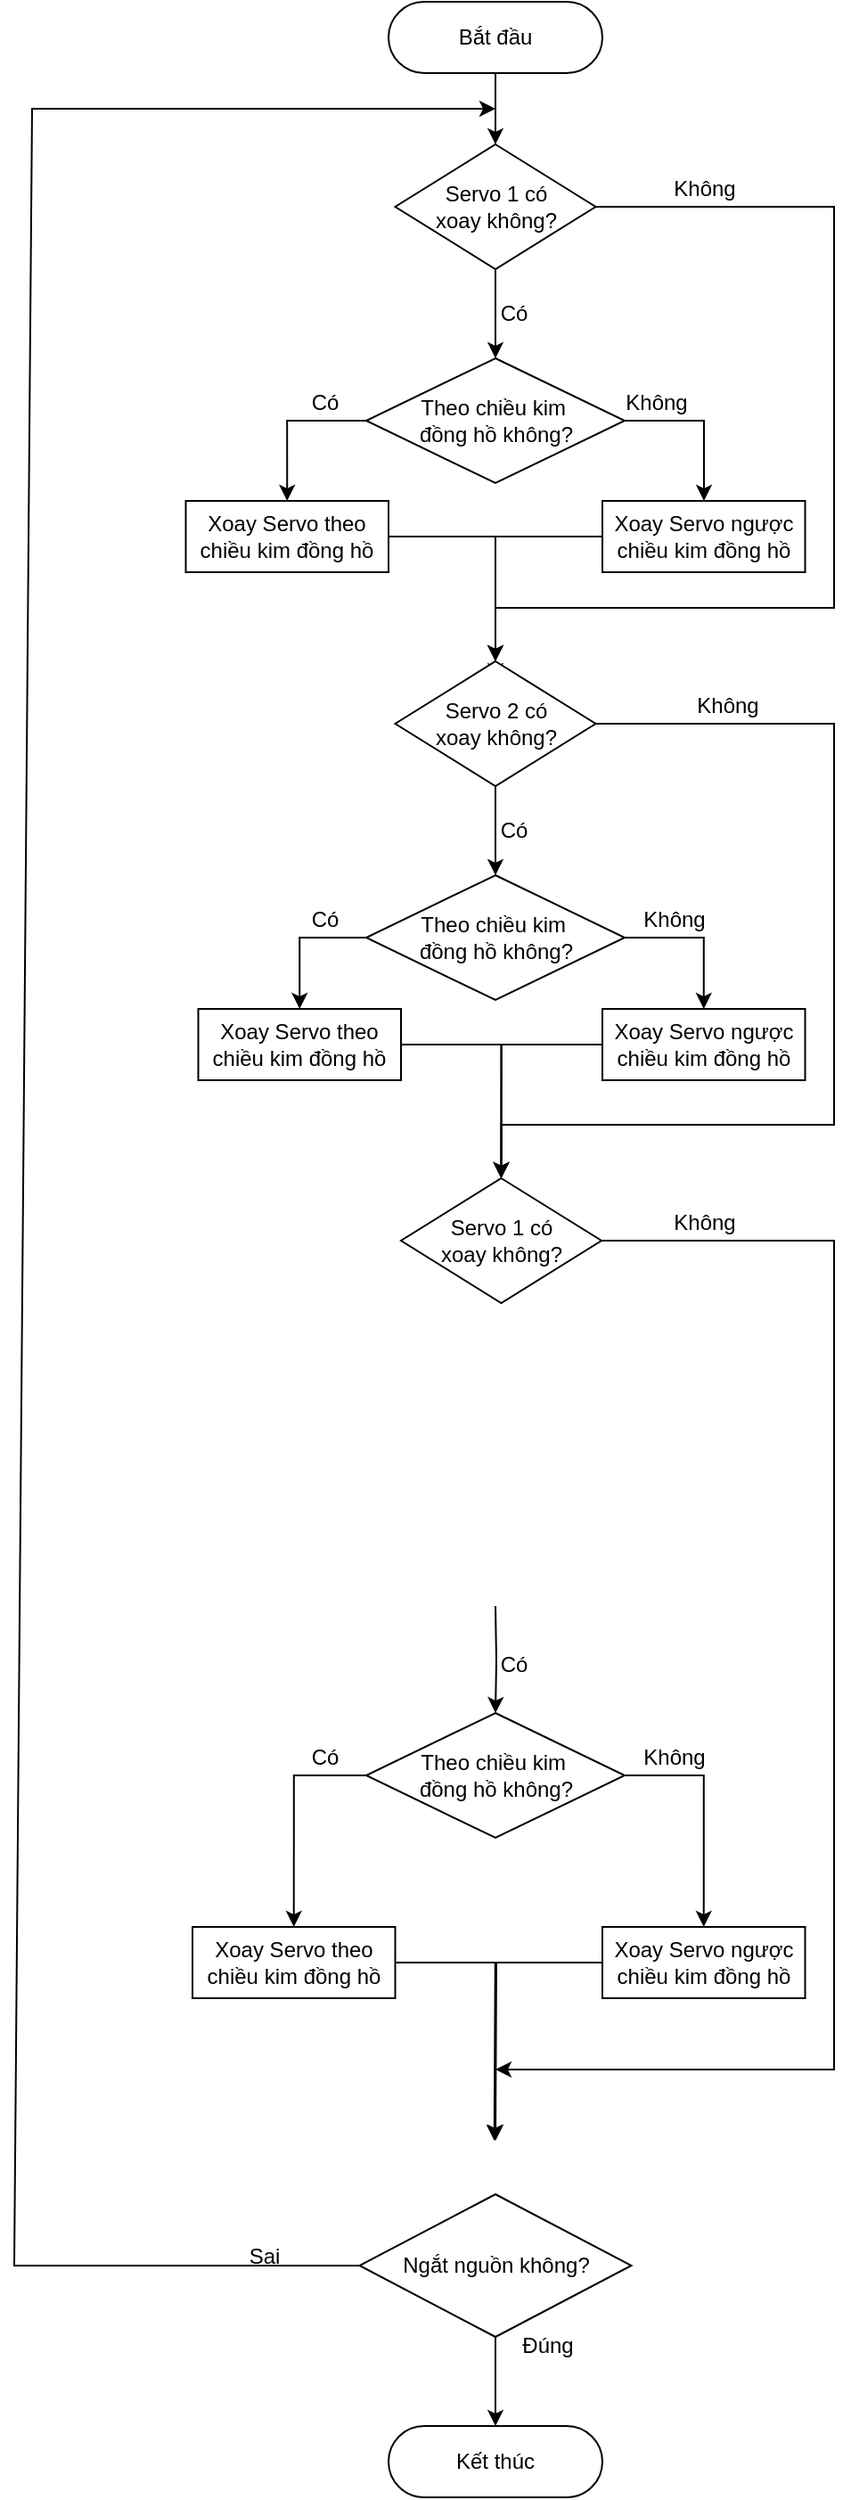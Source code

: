<mxfile version="24.7.4">
  <diagram name="Page-1" id="16m1Tkc_4PqnQjn7PURB">
    <mxGraphModel dx="926" dy="1600" grid="1" gridSize="10" guides="1" tooltips="1" connect="1" arrows="1" fold="1" page="1" pageScale="1" pageWidth="827" pageHeight="1169" math="0" shadow="0">
      <root>
        <mxCell id="0" />
        <mxCell id="1" parent="0" />
        <mxCell id="2b9hVAnZYSUjPu87Jhxw-5" style="edgeStyle=orthogonalEdgeStyle;rounded=0;orthogonalLoop=1;jettySize=auto;html=1;entryX=0.5;entryY=0;entryDx=0;entryDy=0;" edge="1" parent="1" source="oF-FngDy0VFJLW9azzC3-1" target="2b9hVAnZYSUjPu87Jhxw-10">
          <mxGeometry relative="1" as="geometry">
            <mxPoint x="410" y="130" as="targetPoint" />
          </mxGeometry>
        </mxCell>
        <mxCell id="oF-FngDy0VFJLW9azzC3-1" value="Bắt đầu" style="rounded=1;whiteSpace=wrap;html=1;fontSize=12;glass=0;strokeWidth=1;shadow=0;arcSize=50;" parent="1" vertex="1">
          <mxGeometry x="350" y="-20" width="120" height="40" as="geometry" />
        </mxCell>
        <mxCell id="oF-FngDy0VFJLW9azzC3-3" value="Kết thúc" style="rounded=1;whiteSpace=wrap;html=1;fontSize=12;glass=0;strokeWidth=1;shadow=0;arcSize=50;" parent="1" vertex="1">
          <mxGeometry x="350" y="1340" width="120" height="40" as="geometry" />
        </mxCell>
        <mxCell id="oF-FngDy0VFJLW9azzC3-30" value="Ngắt nguồn không?" style="rhombus;whiteSpace=wrap;html=1;" parent="1" vertex="1">
          <mxGeometry x="333.75" y="1210" width="152.5" height="80" as="geometry" />
        </mxCell>
        <mxCell id="oF-FngDy0VFJLW9azzC3-31" value="" style="endArrow=classic;html=1;rounded=0;exitX=0.5;exitY=1;exitDx=0;exitDy=0;entryX=0.5;entryY=0;entryDx=0;entryDy=0;" parent="1" source="oF-FngDy0VFJLW9azzC3-30" target="oF-FngDy0VFJLW9azzC3-3" edge="1">
          <mxGeometry width="50" height="50" relative="1" as="geometry">
            <mxPoint x="480" y="850" as="sourcePoint" />
            <mxPoint x="410" y="868" as="targetPoint" />
          </mxGeometry>
        </mxCell>
        <mxCell id="oF-FngDy0VFJLW9azzC3-32" value="Đúng" style="text;html=1;align=center;verticalAlign=middle;resizable=0;points=[];autosize=1;strokeColor=none;fillColor=none;" parent="1" vertex="1">
          <mxGeometry x="414" y="1280" width="50" height="30" as="geometry" />
        </mxCell>
        <mxCell id="oF-FngDy0VFJLW9azzC3-33" value="" style="endArrow=classic;html=1;rounded=0;exitX=0;exitY=0.5;exitDx=0;exitDy=0;" parent="1" source="oF-FngDy0VFJLW9azzC3-30" edge="1">
          <mxGeometry width="50" height="50" relative="1" as="geometry">
            <mxPoint x="333.75" y="730" as="sourcePoint" />
            <mxPoint x="410" y="40" as="targetPoint" />
            <Array as="points">
              <mxPoint x="140" y="1250" />
              <mxPoint x="150" y="40" />
            </Array>
          </mxGeometry>
        </mxCell>
        <mxCell id="oF-FngDy0VFJLW9azzC3-34" value="Sai" style="text;html=1;align=center;verticalAlign=middle;resizable=0;points=[];autosize=1;strokeColor=none;fillColor=none;" parent="1" vertex="1">
          <mxGeometry x="260" y="1230" width="40" height="30" as="geometry" />
        </mxCell>
        <mxCell id="2b9hVAnZYSUjPu87Jhxw-8" style="edgeStyle=orthogonalEdgeStyle;rounded=0;orthogonalLoop=1;jettySize=auto;html=1;entryX=0.5;entryY=0;entryDx=0;entryDy=0;exitX=0.5;exitY=1;exitDx=0;exitDy=0;" edge="1" parent="1" source="2b9hVAnZYSUjPu87Jhxw-10" target="2b9hVAnZYSUjPu87Jhxw-11">
          <mxGeometry relative="1" as="geometry">
            <mxPoint x="410" y="240" as="targetPoint" />
            <mxPoint x="410" y="160" as="sourcePoint" />
          </mxGeometry>
        </mxCell>
        <mxCell id="2b9hVAnZYSUjPu87Jhxw-18" style="edgeStyle=orthogonalEdgeStyle;rounded=0;orthogonalLoop=1;jettySize=auto;html=1;exitX=1;exitY=0.5;exitDx=0;exitDy=0;" edge="1" parent="1" source="2b9hVAnZYSUjPu87Jhxw-10">
          <mxGeometry relative="1" as="geometry">
            <mxPoint x="410" y="360" as="targetPoint" />
            <Array as="points">
              <mxPoint x="600" y="95" />
              <mxPoint x="600" y="320" />
              <mxPoint x="410" y="320" />
            </Array>
          </mxGeometry>
        </mxCell>
        <mxCell id="2b9hVAnZYSUjPu87Jhxw-10" value="&lt;div&gt;&lt;span style=&quot;background-color: initial;&quot;&gt;Servo 1 có&lt;/span&gt;&lt;/div&gt;&lt;div&gt;&lt;span style=&quot;background-color: initial;&quot;&gt;xoay không?&lt;/span&gt;&lt;br&gt;&lt;/div&gt;" style="rhombus;whiteSpace=wrap;html=1;" vertex="1" parent="1">
          <mxGeometry x="353.75" y="60" width="112.5" height="70" as="geometry" />
        </mxCell>
        <mxCell id="2b9hVAnZYSUjPu87Jhxw-13" style="edgeStyle=orthogonalEdgeStyle;rounded=0;orthogonalLoop=1;jettySize=auto;html=1;entryX=0.5;entryY=0;entryDx=0;entryDy=0;exitX=0;exitY=0.5;exitDx=0;exitDy=0;" edge="1" parent="1" source="2b9hVAnZYSUjPu87Jhxw-11" target="2b9hVAnZYSUjPu87Jhxw-15">
          <mxGeometry relative="1" as="geometry">
            <mxPoint x="410" y="340" as="targetPoint" />
          </mxGeometry>
        </mxCell>
        <mxCell id="2b9hVAnZYSUjPu87Jhxw-16" style="edgeStyle=orthogonalEdgeStyle;rounded=0;orthogonalLoop=1;jettySize=auto;html=1;entryX=0.5;entryY=0;entryDx=0;entryDy=0;exitX=1;exitY=0.5;exitDx=0;exitDy=0;" edge="1" parent="1" source="2b9hVAnZYSUjPu87Jhxw-11" target="2b9hVAnZYSUjPu87Jhxw-21">
          <mxGeometry relative="1" as="geometry">
            <mxPoint x="570" y="255" as="targetPoint" />
            <Array as="points">
              <mxPoint x="527" y="215" />
              <mxPoint x="527" y="260" />
            </Array>
          </mxGeometry>
        </mxCell>
        <mxCell id="2b9hVAnZYSUjPu87Jhxw-11" value="&lt;div&gt;&lt;span style=&quot;background-color: initial;&quot;&gt;Theo chiều kim&amp;nbsp;&lt;/span&gt;&lt;br&gt;&lt;/div&gt;&lt;div&gt;đồng hồ không?&lt;/div&gt;" style="rhombus;whiteSpace=wrap;html=1;align=center;" vertex="1" parent="1">
          <mxGeometry x="337.5" y="180" width="145" height="70" as="geometry" />
        </mxCell>
        <mxCell id="2b9hVAnZYSUjPu87Jhxw-12" value="Có" style="text;html=1;align=center;verticalAlign=middle;resizable=0;points=[];autosize=1;strokeColor=none;fillColor=none;" vertex="1" parent="1">
          <mxGeometry x="400" y="140" width="40" height="30" as="geometry" />
        </mxCell>
        <mxCell id="2b9hVAnZYSUjPu87Jhxw-14" value="Có" style="text;html=1;align=center;verticalAlign=middle;resizable=0;points=[];autosize=1;strokeColor=none;fillColor=none;" vertex="1" parent="1">
          <mxGeometry x="293.75" y="190" width="40" height="30" as="geometry" />
        </mxCell>
        <mxCell id="2b9hVAnZYSUjPu87Jhxw-20" style="edgeStyle=orthogonalEdgeStyle;rounded=0;orthogonalLoop=1;jettySize=auto;html=1;entryX=0.5;entryY=0;entryDx=0;entryDy=0;" edge="1" parent="1" source="2b9hVAnZYSUjPu87Jhxw-15" target="2b9hVAnZYSUjPu87Jhxw-26">
          <mxGeometry relative="1" as="geometry">
            <mxPoint x="350" y="380" as="targetPoint" />
            <Array as="points">
              <mxPoint x="410" y="280" />
            </Array>
          </mxGeometry>
        </mxCell>
        <mxCell id="2b9hVAnZYSUjPu87Jhxw-15" value="Xoay Servo theo chiều kim đồng hồ" style="whiteSpace=wrap;html=1;" vertex="1" parent="1">
          <mxGeometry x="236.25" y="260" width="113.75" height="40" as="geometry" />
        </mxCell>
        <mxCell id="2b9hVAnZYSUjPu87Jhxw-17" value="Không" style="text;html=1;align=center;verticalAlign=middle;resizable=0;points=[];autosize=1;strokeColor=none;fillColor=none;" vertex="1" parent="1">
          <mxGeometry x="470" y="190" width="60" height="30" as="geometry" />
        </mxCell>
        <mxCell id="2b9hVAnZYSUjPu87Jhxw-19" value="Không" style="text;html=1;align=center;verticalAlign=middle;resizable=0;points=[];autosize=1;strokeColor=none;fillColor=none;" vertex="1" parent="1">
          <mxGeometry x="496.88" y="70" width="60" height="30" as="geometry" />
        </mxCell>
        <mxCell id="2b9hVAnZYSUjPu87Jhxw-22" style="edgeStyle=orthogonalEdgeStyle;rounded=0;orthogonalLoop=1;jettySize=auto;html=1;entryX=0.5;entryY=0;entryDx=0;entryDy=0;" edge="1" parent="1" source="2b9hVAnZYSUjPu87Jhxw-21" target="2b9hVAnZYSUjPu87Jhxw-26">
          <mxGeometry relative="1" as="geometry">
            <mxPoint x="310" y="390" as="targetPoint" />
          </mxGeometry>
        </mxCell>
        <mxCell id="2b9hVAnZYSUjPu87Jhxw-21" value="Xoay Servo ngược chiều kim đồng hồ" style="whiteSpace=wrap;html=1;" vertex="1" parent="1">
          <mxGeometry x="470.01" y="260" width="113.75" height="40" as="geometry" />
        </mxCell>
        <mxCell id="2b9hVAnZYSUjPu87Jhxw-24" style="edgeStyle=orthogonalEdgeStyle;rounded=0;orthogonalLoop=1;jettySize=auto;html=1;entryX=0.5;entryY=0;entryDx=0;entryDy=0;exitX=0.5;exitY=1;exitDx=0;exitDy=0;" edge="1" parent="1" target="2b9hVAnZYSUjPu87Jhxw-29" source="2b9hVAnZYSUjPu87Jhxw-26">
          <mxGeometry relative="1" as="geometry">
            <mxPoint x="410" y="600" as="targetPoint" />
            <mxPoint x="410" y="520" as="sourcePoint" />
          </mxGeometry>
        </mxCell>
        <mxCell id="2b9hVAnZYSUjPu87Jhxw-25" style="edgeStyle=orthogonalEdgeStyle;rounded=0;orthogonalLoop=1;jettySize=auto;html=1;exitX=1;exitY=0.5;exitDx=0;exitDy=0;entryX=0.5;entryY=0;entryDx=0;entryDy=0;" edge="1" parent="1" source="2b9hVAnZYSUjPu87Jhxw-26" target="2b9hVAnZYSUjPu87Jhxw-40">
          <mxGeometry relative="1" as="geometry">
            <mxPoint x="410" y="650" as="targetPoint" />
            <Array as="points">
              <mxPoint x="600" y="385" />
              <mxPoint x="600" y="610" />
              <mxPoint x="413" y="610" />
            </Array>
          </mxGeometry>
        </mxCell>
        <mxCell id="2b9hVAnZYSUjPu87Jhxw-26" value="&lt;div&gt;&lt;span style=&quot;background-color: initial;&quot;&gt;Servo 2 có&lt;/span&gt;&lt;/div&gt;&lt;div&gt;&lt;span style=&quot;background-color: initial;&quot;&gt;xoay không?&lt;/span&gt;&lt;br&gt;&lt;/div&gt;" style="rhombus;whiteSpace=wrap;html=1;" vertex="1" parent="1">
          <mxGeometry x="353.75" y="350" width="112.5" height="70" as="geometry" />
        </mxCell>
        <mxCell id="2b9hVAnZYSUjPu87Jhxw-27" style="edgeStyle=orthogonalEdgeStyle;rounded=0;orthogonalLoop=1;jettySize=auto;html=1;entryX=0.5;entryY=0;entryDx=0;entryDy=0;exitX=0;exitY=0.5;exitDx=0;exitDy=0;" edge="1" parent="1" source="2b9hVAnZYSUjPu87Jhxw-29" target="2b9hVAnZYSUjPu87Jhxw-33">
          <mxGeometry relative="1" as="geometry">
            <mxPoint x="410" y="700" as="targetPoint" />
          </mxGeometry>
        </mxCell>
        <mxCell id="2b9hVAnZYSUjPu87Jhxw-28" style="edgeStyle=orthogonalEdgeStyle;rounded=0;orthogonalLoop=1;jettySize=auto;html=1;entryX=0.5;entryY=0;entryDx=0;entryDy=0;exitX=1;exitY=0.5;exitDx=0;exitDy=0;" edge="1" parent="1" source="2b9hVAnZYSUjPu87Jhxw-29" target="2b9hVAnZYSUjPu87Jhxw-37">
          <mxGeometry relative="1" as="geometry">
            <mxPoint x="570" y="615" as="targetPoint" />
            <Array as="points">
              <mxPoint x="527" y="505" />
            </Array>
          </mxGeometry>
        </mxCell>
        <mxCell id="2b9hVAnZYSUjPu87Jhxw-29" value="&lt;div&gt;&lt;span style=&quot;background-color: initial;&quot;&gt;Theo chiều kim&amp;nbsp;&lt;/span&gt;&lt;br&gt;&lt;/div&gt;&lt;div&gt;đồng hồ không?&lt;/div&gt;" style="rhombus;whiteSpace=wrap;html=1;align=center;" vertex="1" parent="1">
          <mxGeometry x="337.5" y="470" width="145" height="70" as="geometry" />
        </mxCell>
        <mxCell id="2b9hVAnZYSUjPu87Jhxw-30" value="Có" style="text;html=1;align=center;verticalAlign=middle;resizable=0;points=[];autosize=1;strokeColor=none;fillColor=none;" vertex="1" parent="1">
          <mxGeometry x="400" y="430" width="40" height="30" as="geometry" />
        </mxCell>
        <mxCell id="2b9hVAnZYSUjPu87Jhxw-31" value="Có" style="text;html=1;align=center;verticalAlign=middle;resizable=0;points=[];autosize=1;strokeColor=none;fillColor=none;" vertex="1" parent="1">
          <mxGeometry x="293.75" y="480" width="40" height="30" as="geometry" />
        </mxCell>
        <mxCell id="2b9hVAnZYSUjPu87Jhxw-32" style="edgeStyle=orthogonalEdgeStyle;rounded=0;orthogonalLoop=1;jettySize=auto;html=1;entryX=0.5;entryY=0;entryDx=0;entryDy=0;" edge="1" parent="1" source="2b9hVAnZYSUjPu87Jhxw-33" target="2b9hVAnZYSUjPu87Jhxw-40">
          <mxGeometry relative="1" as="geometry">
            <mxPoint x="409.375" y="820" as="targetPoint" />
            <Array as="points">
              <mxPoint x="413" y="565" />
            </Array>
          </mxGeometry>
        </mxCell>
        <mxCell id="2b9hVAnZYSUjPu87Jhxw-33" value="Xoay Servo theo chiều kim đồng hồ" style="whiteSpace=wrap;html=1;" vertex="1" parent="1">
          <mxGeometry x="243.25" y="545" width="113.75" height="40" as="geometry" />
        </mxCell>
        <mxCell id="2b9hVAnZYSUjPu87Jhxw-34" value="Không" style="text;html=1;align=center;verticalAlign=middle;resizable=0;points=[];autosize=1;strokeColor=none;fillColor=none;" vertex="1" parent="1">
          <mxGeometry x="480" y="480" width="60" height="30" as="geometry" />
        </mxCell>
        <mxCell id="2b9hVAnZYSUjPu87Jhxw-35" value="Không" style="text;html=1;align=center;verticalAlign=middle;resizable=0;points=[];autosize=1;strokeColor=none;fillColor=none;" vertex="1" parent="1">
          <mxGeometry x="510" y="360" width="60" height="30" as="geometry" />
        </mxCell>
        <mxCell id="2b9hVAnZYSUjPu87Jhxw-36" style="edgeStyle=orthogonalEdgeStyle;rounded=0;orthogonalLoop=1;jettySize=auto;html=1;entryX=0.5;entryY=0;entryDx=0;entryDy=0;" edge="1" parent="1" source="2b9hVAnZYSUjPu87Jhxw-37" target="2b9hVAnZYSUjPu87Jhxw-40">
          <mxGeometry relative="1" as="geometry">
            <mxPoint x="410" y="820" as="targetPoint" />
          </mxGeometry>
        </mxCell>
        <mxCell id="2b9hVAnZYSUjPu87Jhxw-37" value="Xoay Servo ngược chiều kim đồng hồ" style="whiteSpace=wrap;html=1;" vertex="1" parent="1">
          <mxGeometry x="470.01" y="545" width="113.75" height="40" as="geometry" />
        </mxCell>
        <mxCell id="2b9hVAnZYSUjPu87Jhxw-38" style="edgeStyle=orthogonalEdgeStyle;rounded=0;orthogonalLoop=1;jettySize=auto;html=1;entryX=0.5;entryY=0;entryDx=0;entryDy=0;" edge="1" parent="1" target="2b9hVAnZYSUjPu87Jhxw-43">
          <mxGeometry relative="1" as="geometry">
            <mxPoint x="410" y="960" as="targetPoint" />
            <mxPoint x="410" y="880" as="sourcePoint" />
          </mxGeometry>
        </mxCell>
        <mxCell id="2b9hVAnZYSUjPu87Jhxw-39" style="edgeStyle=orthogonalEdgeStyle;rounded=0;orthogonalLoop=1;jettySize=auto;html=1;exitX=1;exitY=0.5;exitDx=0;exitDy=0;" edge="1" parent="1" source="2b9hVAnZYSUjPu87Jhxw-40">
          <mxGeometry relative="1" as="geometry">
            <mxPoint x="410" y="1140" as="targetPoint" />
            <Array as="points">
              <mxPoint x="600" y="675" />
              <mxPoint x="600" y="1140" />
            </Array>
          </mxGeometry>
        </mxCell>
        <mxCell id="2b9hVAnZYSUjPu87Jhxw-40" value="&lt;div&gt;&lt;span style=&quot;background-color: initial;&quot;&gt;Servo 1 có&lt;/span&gt;&lt;/div&gt;&lt;div&gt;&lt;span style=&quot;background-color: initial;&quot;&gt;xoay không?&lt;/span&gt;&lt;br&gt;&lt;/div&gt;" style="rhombus;whiteSpace=wrap;html=1;" vertex="1" parent="1">
          <mxGeometry x="357" y="640" width="112.5" height="70" as="geometry" />
        </mxCell>
        <mxCell id="2b9hVAnZYSUjPu87Jhxw-41" style="edgeStyle=orthogonalEdgeStyle;rounded=0;orthogonalLoop=1;jettySize=auto;html=1;entryX=0.5;entryY=0;entryDx=0;entryDy=0;exitX=0;exitY=0.5;exitDx=0;exitDy=0;" edge="1" parent="1" source="2b9hVAnZYSUjPu87Jhxw-43" target="2b9hVAnZYSUjPu87Jhxw-47">
          <mxGeometry relative="1" as="geometry">
            <mxPoint x="410" y="1060" as="targetPoint" />
          </mxGeometry>
        </mxCell>
        <mxCell id="2b9hVAnZYSUjPu87Jhxw-42" style="edgeStyle=orthogonalEdgeStyle;rounded=0;orthogonalLoop=1;jettySize=auto;html=1;entryX=0.5;entryY=0;entryDx=0;entryDy=0;" edge="1" parent="1" source="2b9hVAnZYSUjPu87Jhxw-43" target="2b9hVAnZYSUjPu87Jhxw-51">
          <mxGeometry relative="1" as="geometry">
            <mxPoint x="570" y="975" as="targetPoint" />
            <Array as="points">
              <mxPoint x="527" y="975" />
            </Array>
          </mxGeometry>
        </mxCell>
        <mxCell id="2b9hVAnZYSUjPu87Jhxw-43" value="&lt;div&gt;&lt;span style=&quot;background-color: initial;&quot;&gt;Theo chiều kim&amp;nbsp;&lt;/span&gt;&lt;br&gt;&lt;/div&gt;&lt;div&gt;đồng hồ không?&lt;/div&gt;" style="rhombus;whiteSpace=wrap;html=1;align=center;" vertex="1" parent="1">
          <mxGeometry x="337.5" y="940" width="145" height="70" as="geometry" />
        </mxCell>
        <mxCell id="2b9hVAnZYSUjPu87Jhxw-44" value="Có" style="text;html=1;align=center;verticalAlign=middle;resizable=0;points=[];autosize=1;strokeColor=none;fillColor=none;" vertex="1" parent="1">
          <mxGeometry x="400" y="898" width="40" height="30" as="geometry" />
        </mxCell>
        <mxCell id="2b9hVAnZYSUjPu87Jhxw-45" value="Có" style="text;html=1;align=center;verticalAlign=middle;resizable=0;points=[];autosize=1;strokeColor=none;fillColor=none;" vertex="1" parent="1">
          <mxGeometry x="293.75" y="950" width="40" height="30" as="geometry" />
        </mxCell>
        <mxCell id="2b9hVAnZYSUjPu87Jhxw-46" style="edgeStyle=orthogonalEdgeStyle;rounded=0;orthogonalLoop=1;jettySize=auto;html=1;" edge="1" parent="1" source="2b9hVAnZYSUjPu87Jhxw-47">
          <mxGeometry relative="1" as="geometry">
            <mxPoint x="409.375" y="1180" as="targetPoint" />
          </mxGeometry>
        </mxCell>
        <mxCell id="2b9hVAnZYSUjPu87Jhxw-47" value="Xoay Servo theo chiều kim đồng hồ" style="whiteSpace=wrap;html=1;" vertex="1" parent="1">
          <mxGeometry x="240" y="1060" width="113.75" height="40" as="geometry" />
        </mxCell>
        <mxCell id="2b9hVAnZYSUjPu87Jhxw-48" value="Không" style="text;html=1;align=center;verticalAlign=middle;resizable=0;points=[];autosize=1;strokeColor=none;fillColor=none;" vertex="1" parent="1">
          <mxGeometry x="480" y="950" width="60" height="30" as="geometry" />
        </mxCell>
        <mxCell id="2b9hVAnZYSUjPu87Jhxw-49" value="Không" style="text;html=1;align=center;verticalAlign=middle;resizable=0;points=[];autosize=1;strokeColor=none;fillColor=none;" vertex="1" parent="1">
          <mxGeometry x="496.88" y="650" width="60" height="30" as="geometry" />
        </mxCell>
        <mxCell id="2b9hVAnZYSUjPu87Jhxw-50" style="edgeStyle=orthogonalEdgeStyle;rounded=0;orthogonalLoop=1;jettySize=auto;html=1;" edge="1" parent="1" source="2b9hVAnZYSUjPu87Jhxw-51">
          <mxGeometry relative="1" as="geometry">
            <mxPoint x="410" y="1180" as="targetPoint" />
          </mxGeometry>
        </mxCell>
        <mxCell id="2b9hVAnZYSUjPu87Jhxw-51" value="Xoay Servo ngược chiều kim đồng hồ" style="whiteSpace=wrap;html=1;" vertex="1" parent="1">
          <mxGeometry x="470" y="1060" width="113.75" height="40" as="geometry" />
        </mxCell>
      </root>
    </mxGraphModel>
  </diagram>
</mxfile>
